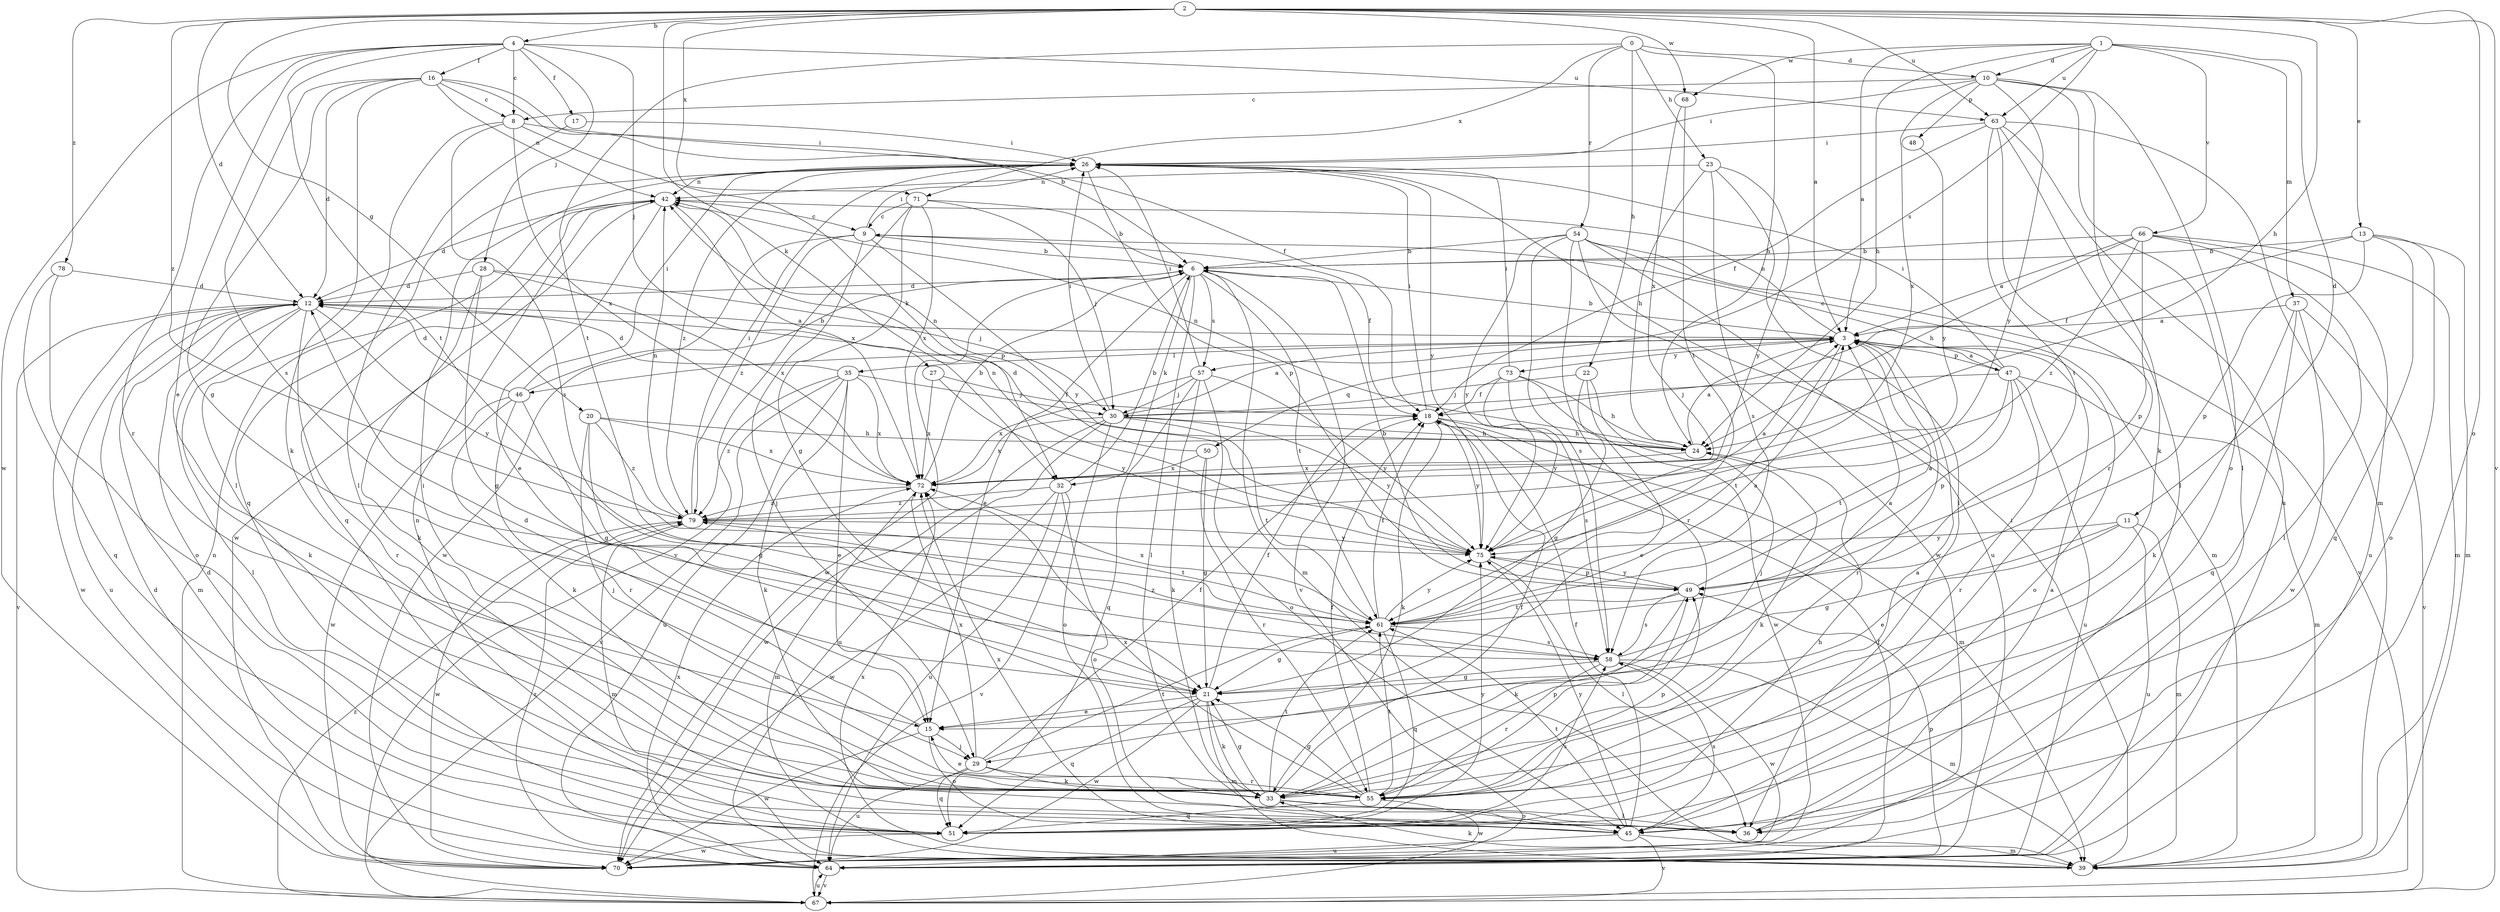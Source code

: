 strict digraph  {
0;
1;
2;
3;
4;
6;
8;
9;
10;
11;
12;
13;
15;
16;
17;
18;
20;
21;
22;
23;
24;
26;
27;
28;
29;
30;
32;
33;
35;
36;
37;
39;
42;
45;
46;
47;
48;
49;
50;
51;
54;
55;
57;
58;
61;
63;
64;
66;
67;
68;
70;
71;
72;
73;
75;
78;
79;
0 -> 10  [label=d];
0 -> 22  [label=h];
0 -> 23  [label=h];
0 -> 24  [label=h];
0 -> 54  [label=r];
0 -> 61  [label=t];
0 -> 71  [label=x];
1 -> 3  [label=a];
1 -> 10  [label=d];
1 -> 11  [label=d];
1 -> 24  [label=h];
1 -> 37  [label=m];
1 -> 57  [label=s];
1 -> 63  [label=u];
1 -> 66  [label=v];
1 -> 68  [label=w];
2 -> 3  [label=a];
2 -> 4  [label=b];
2 -> 12  [label=d];
2 -> 13  [label=e];
2 -> 20  [label=g];
2 -> 24  [label=h];
2 -> 32  [label=k];
2 -> 45  [label=o];
2 -> 63  [label=u];
2 -> 67  [label=v];
2 -> 68  [label=w];
2 -> 71  [label=x];
2 -> 78  [label=z];
2 -> 79  [label=z];
3 -> 6  [label=b];
3 -> 35  [label=l];
3 -> 42  [label=n];
3 -> 45  [label=o];
3 -> 46  [label=p];
3 -> 47  [label=p];
3 -> 50  [label=q];
3 -> 55  [label=r];
3 -> 61  [label=t];
3 -> 73  [label=y];
4 -> 8  [label=c];
4 -> 15  [label=e];
4 -> 16  [label=f];
4 -> 17  [label=f];
4 -> 27  [label=j];
4 -> 28  [label=j];
4 -> 55  [label=r];
4 -> 61  [label=t];
4 -> 63  [label=u];
4 -> 70  [label=w];
6 -> 12  [label=d];
6 -> 15  [label=e];
6 -> 32  [label=k];
6 -> 36  [label=l];
6 -> 39  [label=m];
6 -> 57  [label=s];
6 -> 61  [label=t];
6 -> 67  [label=v];
6 -> 70  [label=w];
8 -> 26  [label=i];
8 -> 32  [label=k];
8 -> 36  [label=l];
8 -> 58  [label=s];
8 -> 72  [label=x];
9 -> 6  [label=b];
9 -> 18  [label=f];
9 -> 26  [label=i];
9 -> 29  [label=j];
9 -> 70  [label=w];
9 -> 75  [label=y];
9 -> 79  [label=z];
10 -> 8  [label=c];
10 -> 26  [label=i];
10 -> 33  [label=k];
10 -> 36  [label=l];
10 -> 45  [label=o];
10 -> 48  [label=p];
10 -> 72  [label=x];
10 -> 75  [label=y];
11 -> 15  [label=e];
11 -> 21  [label=g];
11 -> 39  [label=m];
11 -> 64  [label=u];
11 -> 75  [label=y];
12 -> 3  [label=a];
12 -> 33  [label=k];
12 -> 36  [label=l];
12 -> 39  [label=m];
12 -> 55  [label=r];
12 -> 64  [label=u];
12 -> 67  [label=v];
12 -> 70  [label=w];
12 -> 75  [label=y];
13 -> 6  [label=b];
13 -> 18  [label=f];
13 -> 39  [label=m];
13 -> 45  [label=o];
13 -> 49  [label=p];
13 -> 51  [label=q];
15 -> 12  [label=d];
15 -> 29  [label=j];
15 -> 45  [label=o];
15 -> 70  [label=w];
16 -> 6  [label=b];
16 -> 8  [label=c];
16 -> 12  [label=d];
16 -> 18  [label=f];
16 -> 21  [label=g];
16 -> 33  [label=k];
16 -> 42  [label=n];
16 -> 58  [label=s];
17 -> 26  [label=i];
17 -> 36  [label=l];
18 -> 24  [label=h];
18 -> 26  [label=i];
18 -> 33  [label=k];
18 -> 39  [label=m];
18 -> 75  [label=y];
20 -> 21  [label=g];
20 -> 24  [label=h];
20 -> 29  [label=j];
20 -> 72  [label=x];
20 -> 79  [label=z];
21 -> 15  [label=e];
21 -> 18  [label=f];
21 -> 33  [label=k];
21 -> 39  [label=m];
21 -> 51  [label=q];
21 -> 70  [label=w];
22 -> 15  [label=e];
22 -> 21  [label=g];
22 -> 29  [label=j];
22 -> 30  [label=j];
23 -> 24  [label=h];
23 -> 36  [label=l];
23 -> 42  [label=n];
23 -> 58  [label=s];
23 -> 75  [label=y];
24 -> 3  [label=a];
24 -> 12  [label=d];
24 -> 33  [label=k];
24 -> 42  [label=n];
24 -> 72  [label=x];
26 -> 42  [label=n];
26 -> 49  [label=p];
26 -> 51  [label=q];
26 -> 75  [label=y];
26 -> 79  [label=z];
27 -> 18  [label=f];
27 -> 72  [label=x];
27 -> 75  [label=y];
28 -> 12  [label=d];
28 -> 21  [label=g];
28 -> 30  [label=j];
28 -> 33  [label=k];
28 -> 72  [label=x];
29 -> 18  [label=f];
29 -> 33  [label=k];
29 -> 51  [label=q];
29 -> 55  [label=r];
29 -> 61  [label=t];
29 -> 64  [label=u];
29 -> 72  [label=x];
30 -> 3  [label=a];
30 -> 24  [label=h];
30 -> 26  [label=i];
30 -> 45  [label=o];
30 -> 61  [label=t];
30 -> 64  [label=u];
30 -> 70  [label=w];
30 -> 72  [label=x];
30 -> 75  [label=y];
32 -> 6  [label=b];
32 -> 45  [label=o];
32 -> 64  [label=u];
32 -> 67  [label=v];
32 -> 70  [label=w];
32 -> 79  [label=z];
33 -> 18  [label=f];
33 -> 21  [label=g];
33 -> 36  [label=l];
33 -> 45  [label=o];
33 -> 49  [label=p];
33 -> 61  [label=t];
35 -> 12  [label=d];
35 -> 15  [label=e];
35 -> 30  [label=j];
35 -> 33  [label=k];
35 -> 64  [label=u];
35 -> 67  [label=v];
35 -> 72  [label=x];
35 -> 79  [label=z];
36 -> 3  [label=a];
37 -> 3  [label=a];
37 -> 33  [label=k];
37 -> 51  [label=q];
37 -> 67  [label=v];
37 -> 70  [label=w];
39 -> 26  [label=i];
39 -> 33  [label=k];
39 -> 72  [label=x];
42 -> 9  [label=c];
42 -> 12  [label=d];
42 -> 15  [label=e];
42 -> 51  [label=q];
42 -> 70  [label=w];
42 -> 72  [label=x];
45 -> 18  [label=f];
45 -> 39  [label=m];
45 -> 58  [label=s];
45 -> 61  [label=t];
45 -> 64  [label=u];
45 -> 67  [label=v];
45 -> 72  [label=x];
45 -> 75  [label=y];
46 -> 6  [label=b];
46 -> 12  [label=d];
46 -> 21  [label=g];
46 -> 26  [label=i];
46 -> 33  [label=k];
46 -> 55  [label=r];
46 -> 70  [label=w];
47 -> 3  [label=a];
47 -> 9  [label=c];
47 -> 26  [label=i];
47 -> 30  [label=j];
47 -> 39  [label=m];
47 -> 49  [label=p];
47 -> 55  [label=r];
47 -> 61  [label=t];
47 -> 64  [label=u];
48 -> 75  [label=y];
49 -> 3  [label=a];
49 -> 6  [label=b];
49 -> 33  [label=k];
49 -> 58  [label=s];
49 -> 61  [label=t];
49 -> 75  [label=y];
50 -> 21  [label=g];
50 -> 42  [label=n];
50 -> 55  [label=r];
50 -> 72  [label=x];
51 -> 12  [label=d];
51 -> 24  [label=h];
51 -> 42  [label=n];
51 -> 58  [label=s];
51 -> 70  [label=w];
51 -> 75  [label=y];
54 -> 6  [label=b];
54 -> 39  [label=m];
54 -> 55  [label=r];
54 -> 58  [label=s];
54 -> 64  [label=u];
54 -> 67  [label=v];
54 -> 70  [label=w];
54 -> 75  [label=y];
55 -> 3  [label=a];
55 -> 15  [label=e];
55 -> 18  [label=f];
55 -> 21  [label=g];
55 -> 26  [label=i];
55 -> 49  [label=p];
55 -> 51  [label=q];
55 -> 61  [label=t];
55 -> 70  [label=w];
55 -> 72  [label=x];
57 -> 26  [label=i];
57 -> 30  [label=j];
57 -> 33  [label=k];
57 -> 45  [label=o];
57 -> 51  [label=q];
57 -> 72  [label=x];
57 -> 75  [label=y];
58 -> 3  [label=a];
58 -> 21  [label=g];
58 -> 39  [label=m];
58 -> 55  [label=r];
58 -> 70  [label=w];
58 -> 79  [label=z];
61 -> 3  [label=a];
61 -> 18  [label=f];
61 -> 21  [label=g];
61 -> 51  [label=q];
61 -> 58  [label=s];
61 -> 72  [label=x];
61 -> 75  [label=y];
63 -> 18  [label=f];
63 -> 26  [label=i];
63 -> 36  [label=l];
63 -> 39  [label=m];
63 -> 55  [label=r];
63 -> 61  [label=t];
63 -> 64  [label=u];
64 -> 12  [label=d];
64 -> 18  [label=f];
64 -> 49  [label=p];
64 -> 67  [label=v];
64 -> 72  [label=x];
64 -> 79  [label=z];
66 -> 3  [label=a];
66 -> 6  [label=b];
66 -> 24  [label=h];
66 -> 36  [label=l];
66 -> 39  [label=m];
66 -> 49  [label=p];
66 -> 64  [label=u];
66 -> 79  [label=z];
67 -> 42  [label=n];
67 -> 64  [label=u];
67 -> 79  [label=z];
68 -> 61  [label=t];
68 -> 72  [label=x];
71 -> 6  [label=b];
71 -> 9  [label=c];
71 -> 21  [label=g];
71 -> 30  [label=j];
71 -> 67  [label=v];
71 -> 72  [label=x];
72 -> 6  [label=b];
72 -> 39  [label=m];
72 -> 79  [label=z];
73 -> 18  [label=f];
73 -> 24  [label=h];
73 -> 26  [label=i];
73 -> 58  [label=s];
73 -> 70  [label=w];
73 -> 75  [label=y];
75 -> 36  [label=l];
75 -> 42  [label=n];
75 -> 49  [label=p];
78 -> 12  [label=d];
78 -> 45  [label=o];
78 -> 51  [label=q];
79 -> 3  [label=a];
79 -> 26  [label=i];
79 -> 39  [label=m];
79 -> 42  [label=n];
79 -> 61  [label=t];
79 -> 70  [label=w];
79 -> 75  [label=y];
}
